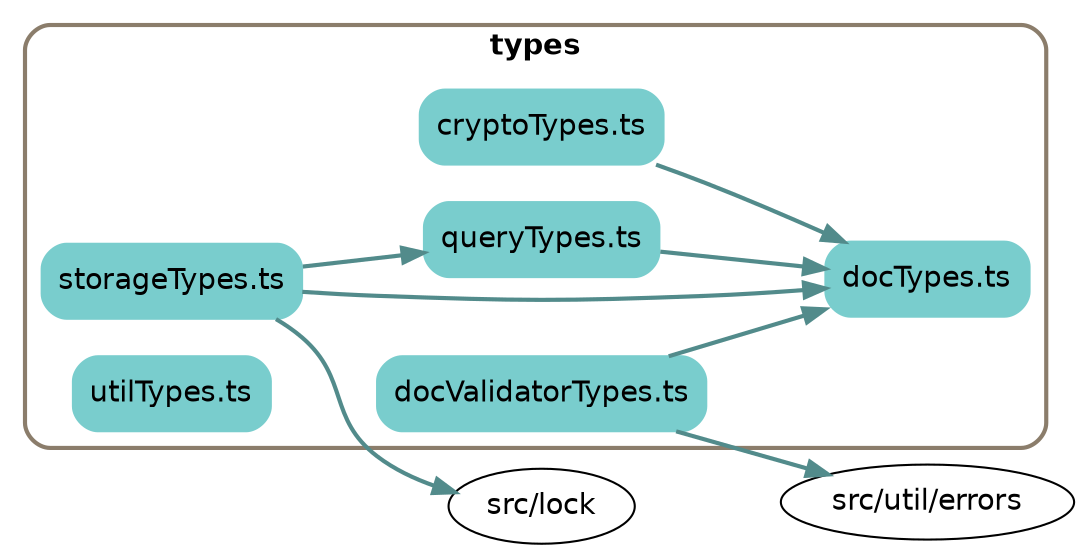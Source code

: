 
digraph G {
    //splines=line;
    //splines=polyline;
    splines=true;
    rankdir=LR;
    //newrank=true;
    compound=true;
    graph [fontname = "helvetica"];  // dpi=72
    node [fontname = "helvetica"];
    edge [fontname = "helvetica"];
    
    // files in their folder clusters

    subgraph cluster6191760543 {
        label=<<b>types</b>>;
        style="rounded";
        color=bisque4;
        penwidth=2;
                    
        "src/types/cryptoTypes.ts" [label="cryptoTypes.ts", shape=rectangle; style="rounded,filled"; color=darkslategray3];
        "src/types/docTypes.ts" [label="docTypes.ts", shape=rectangle; style="rounded,filled"; color=darkslategray3];
        "src/types/docValidatorTypes.ts" [label="docValidatorTypes.ts", shape=rectangle; style="rounded,filled"; color=darkslategray3];
        "src/types/queryTypes.ts" [label="queryTypes.ts", shape=rectangle; style="rounded,filled"; color=darkslategray3];
        "src/types/storageTypes.ts" [label="storageTypes.ts", shape=rectangle; style="rounded,filled"; color=darkslategray3];
        "src/types/utilTypes.ts" [label="utilTypes.ts", shape=rectangle; style="rounded,filled"; color=darkslategray3];
    }

    // edges between files
    "src/types/cryptoTypes.ts" -> "src/types/docTypes.ts" [penwidth=2; color=darkslategray4];
    "src/types/docValidatorTypes.ts" -> "src/types/docTypes.ts" [penwidth=2; color=darkslategray4];
    "src/types/docValidatorTypes.ts" -> "src/util/errors" [penwidth=2; color=darkslategray4];
    "src/types/queryTypes.ts" -> "src/types/docTypes.ts" [penwidth=2; color=darkslategray4];
    "src/types/storageTypes.ts" -> "src/types/docTypes.ts" [penwidth=2; color=darkslategray4];
    "src/types/storageTypes.ts" -> "src/types/queryTypes.ts" [penwidth=2; color=darkslategray4];
    "src/types/storageTypes.ts" -> "src/lock" [penwidth=2; color=darkslategray4];

}

